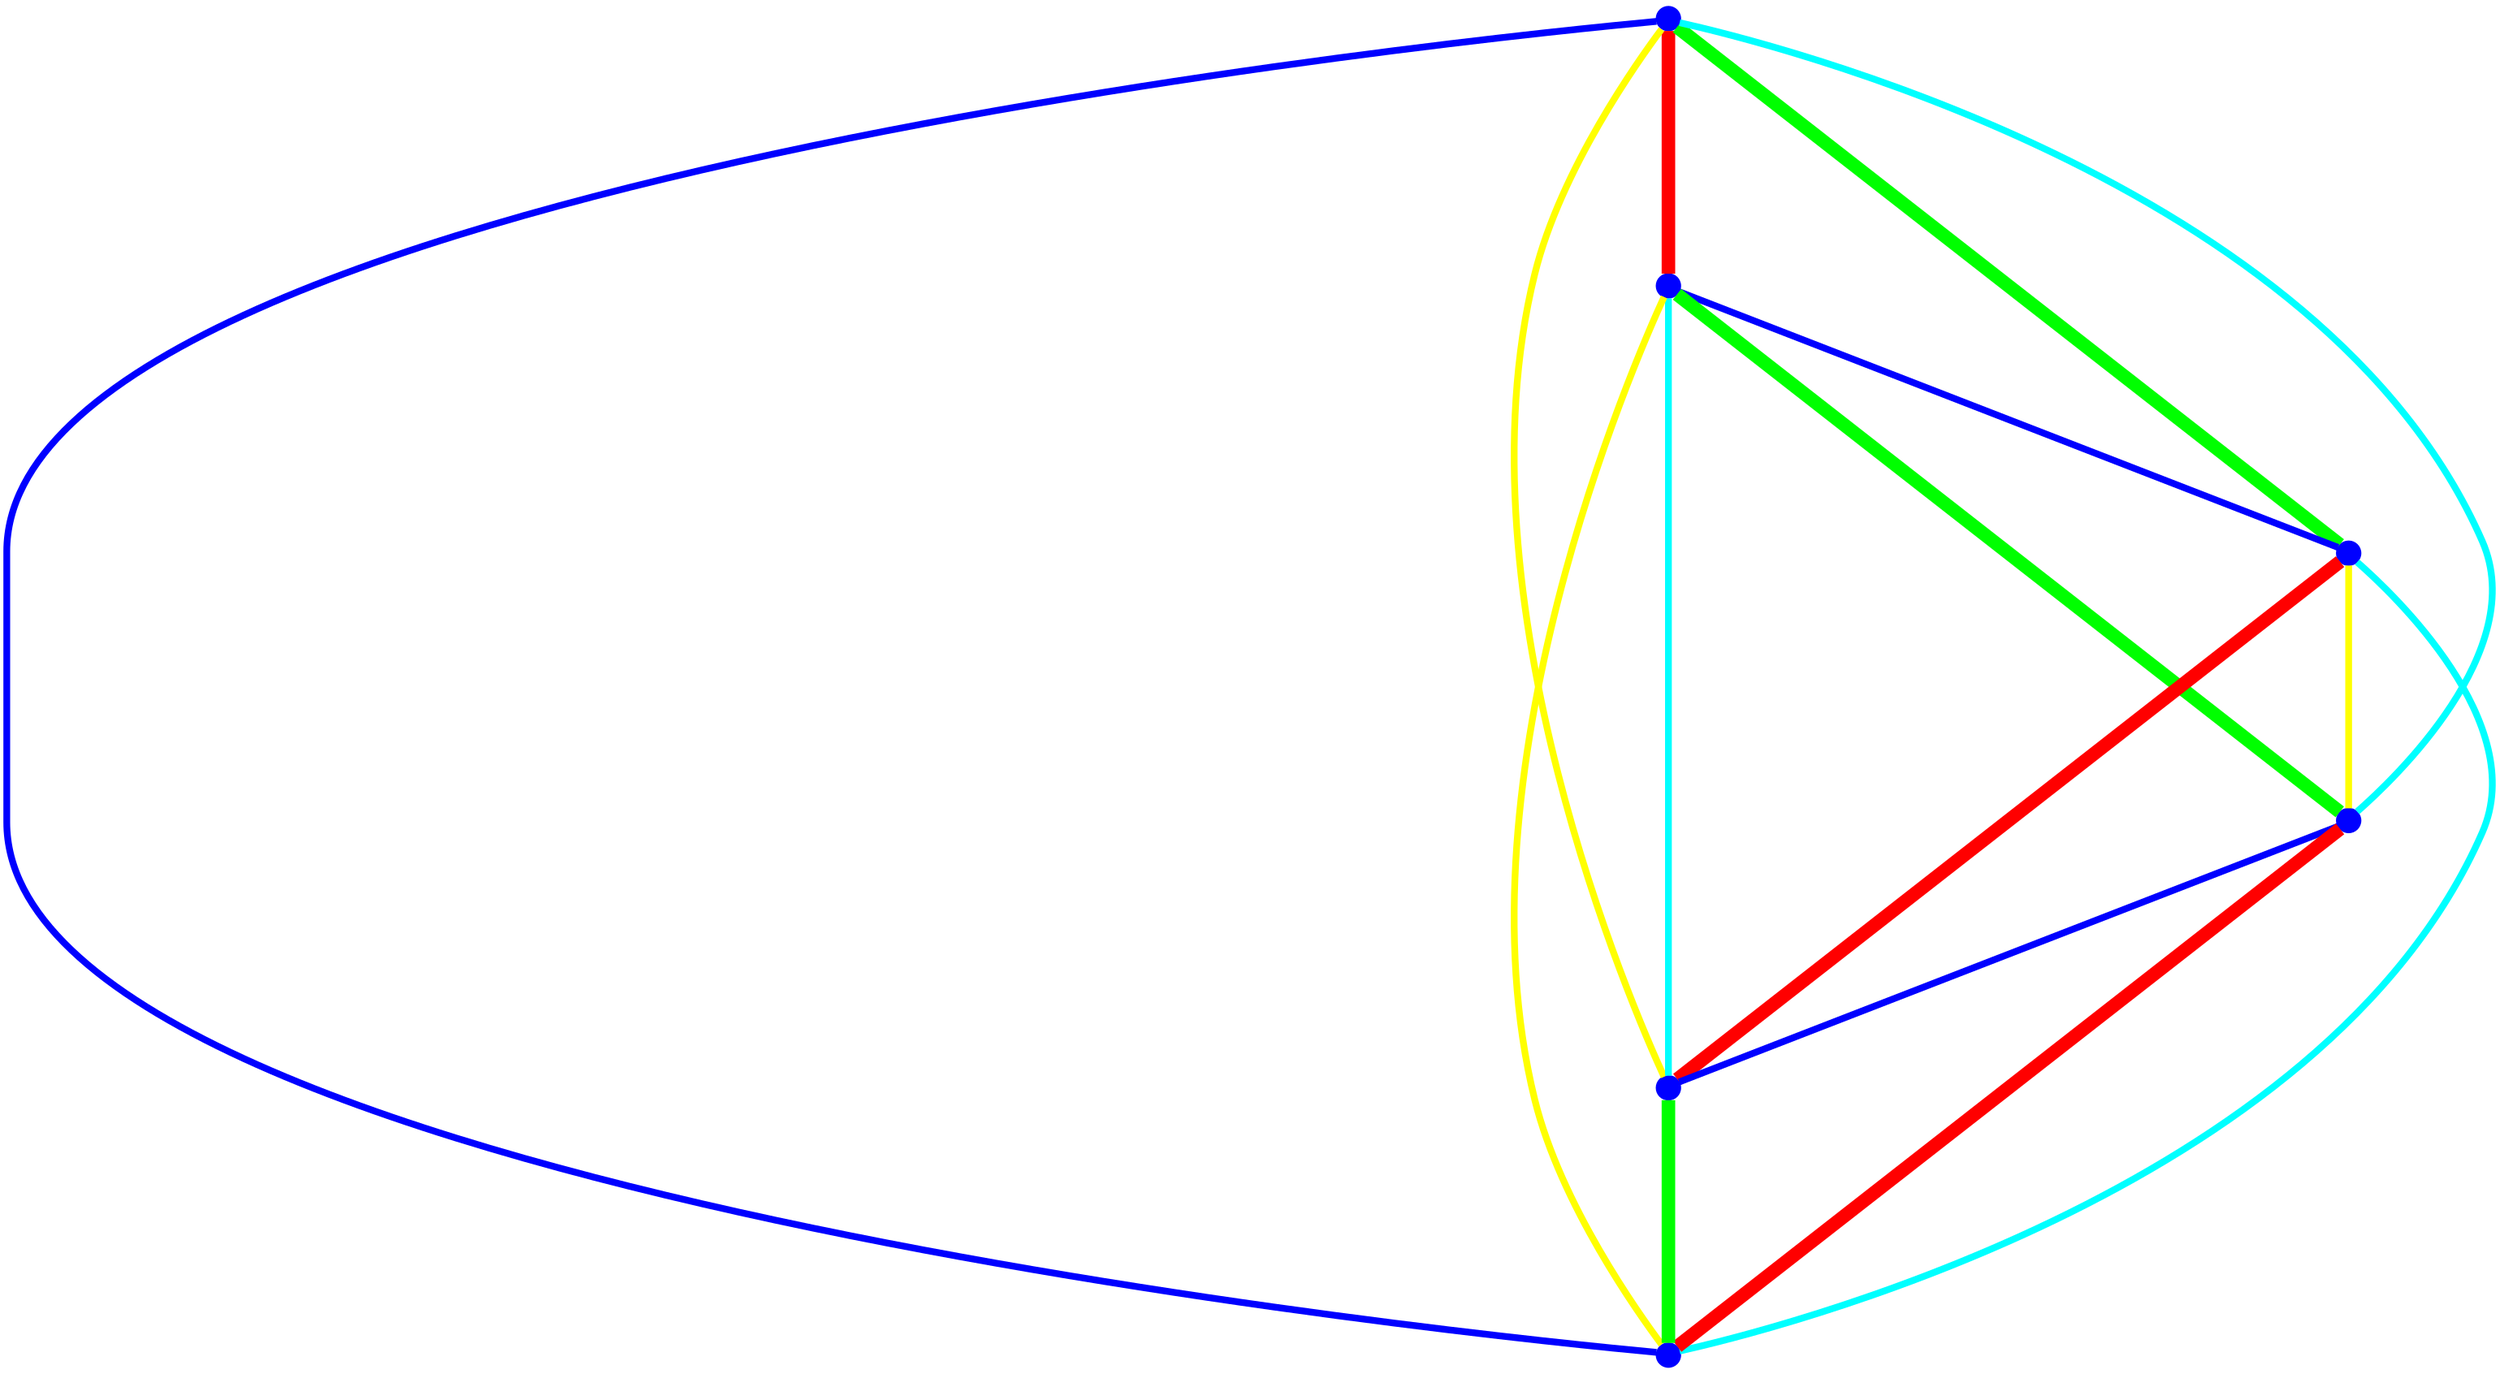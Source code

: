 graph {
ranksep=2
nodesep=2
node [label="" shape=circle style=filled fixedsize=true color=blue fillcolor=blue width=0.2];
"1" -- "2" [style="solid",penwidth="8",color="red"];
"1" -- "3" [style="solid",penwidth="8",color="green"];
"1" -- "4" [style="solid",penwidth="4",color="cyan"];
"1" -- "5" [style="solid",penwidth="4",color="yellow"];
"1" -- "6" [style="solid",penwidth="4",color="blue"];
"2" -- "3" [style="solid",penwidth="4",color="blue"];
"2" -- "4" [style="solid",penwidth="8",color="green"];
"2" -- "5" [style="solid",penwidth="4",color="cyan"];
"2" -- "6" [style="solid",penwidth="4",color="yellow"];
"3" -- "4" [style="solid",penwidth="4",color="yellow"];
"3" -- "5" [style="solid",penwidth="8",color="red"];
"3" -- "6" [style="solid",penwidth="4",color="cyan"];
"4" -- "5" [style="solid",penwidth="4",color="blue"];
"4" -- "6" [style="solid",penwidth="8",color="red"];
"5" -- "6" [style="solid",penwidth="8",color="green"];
}
